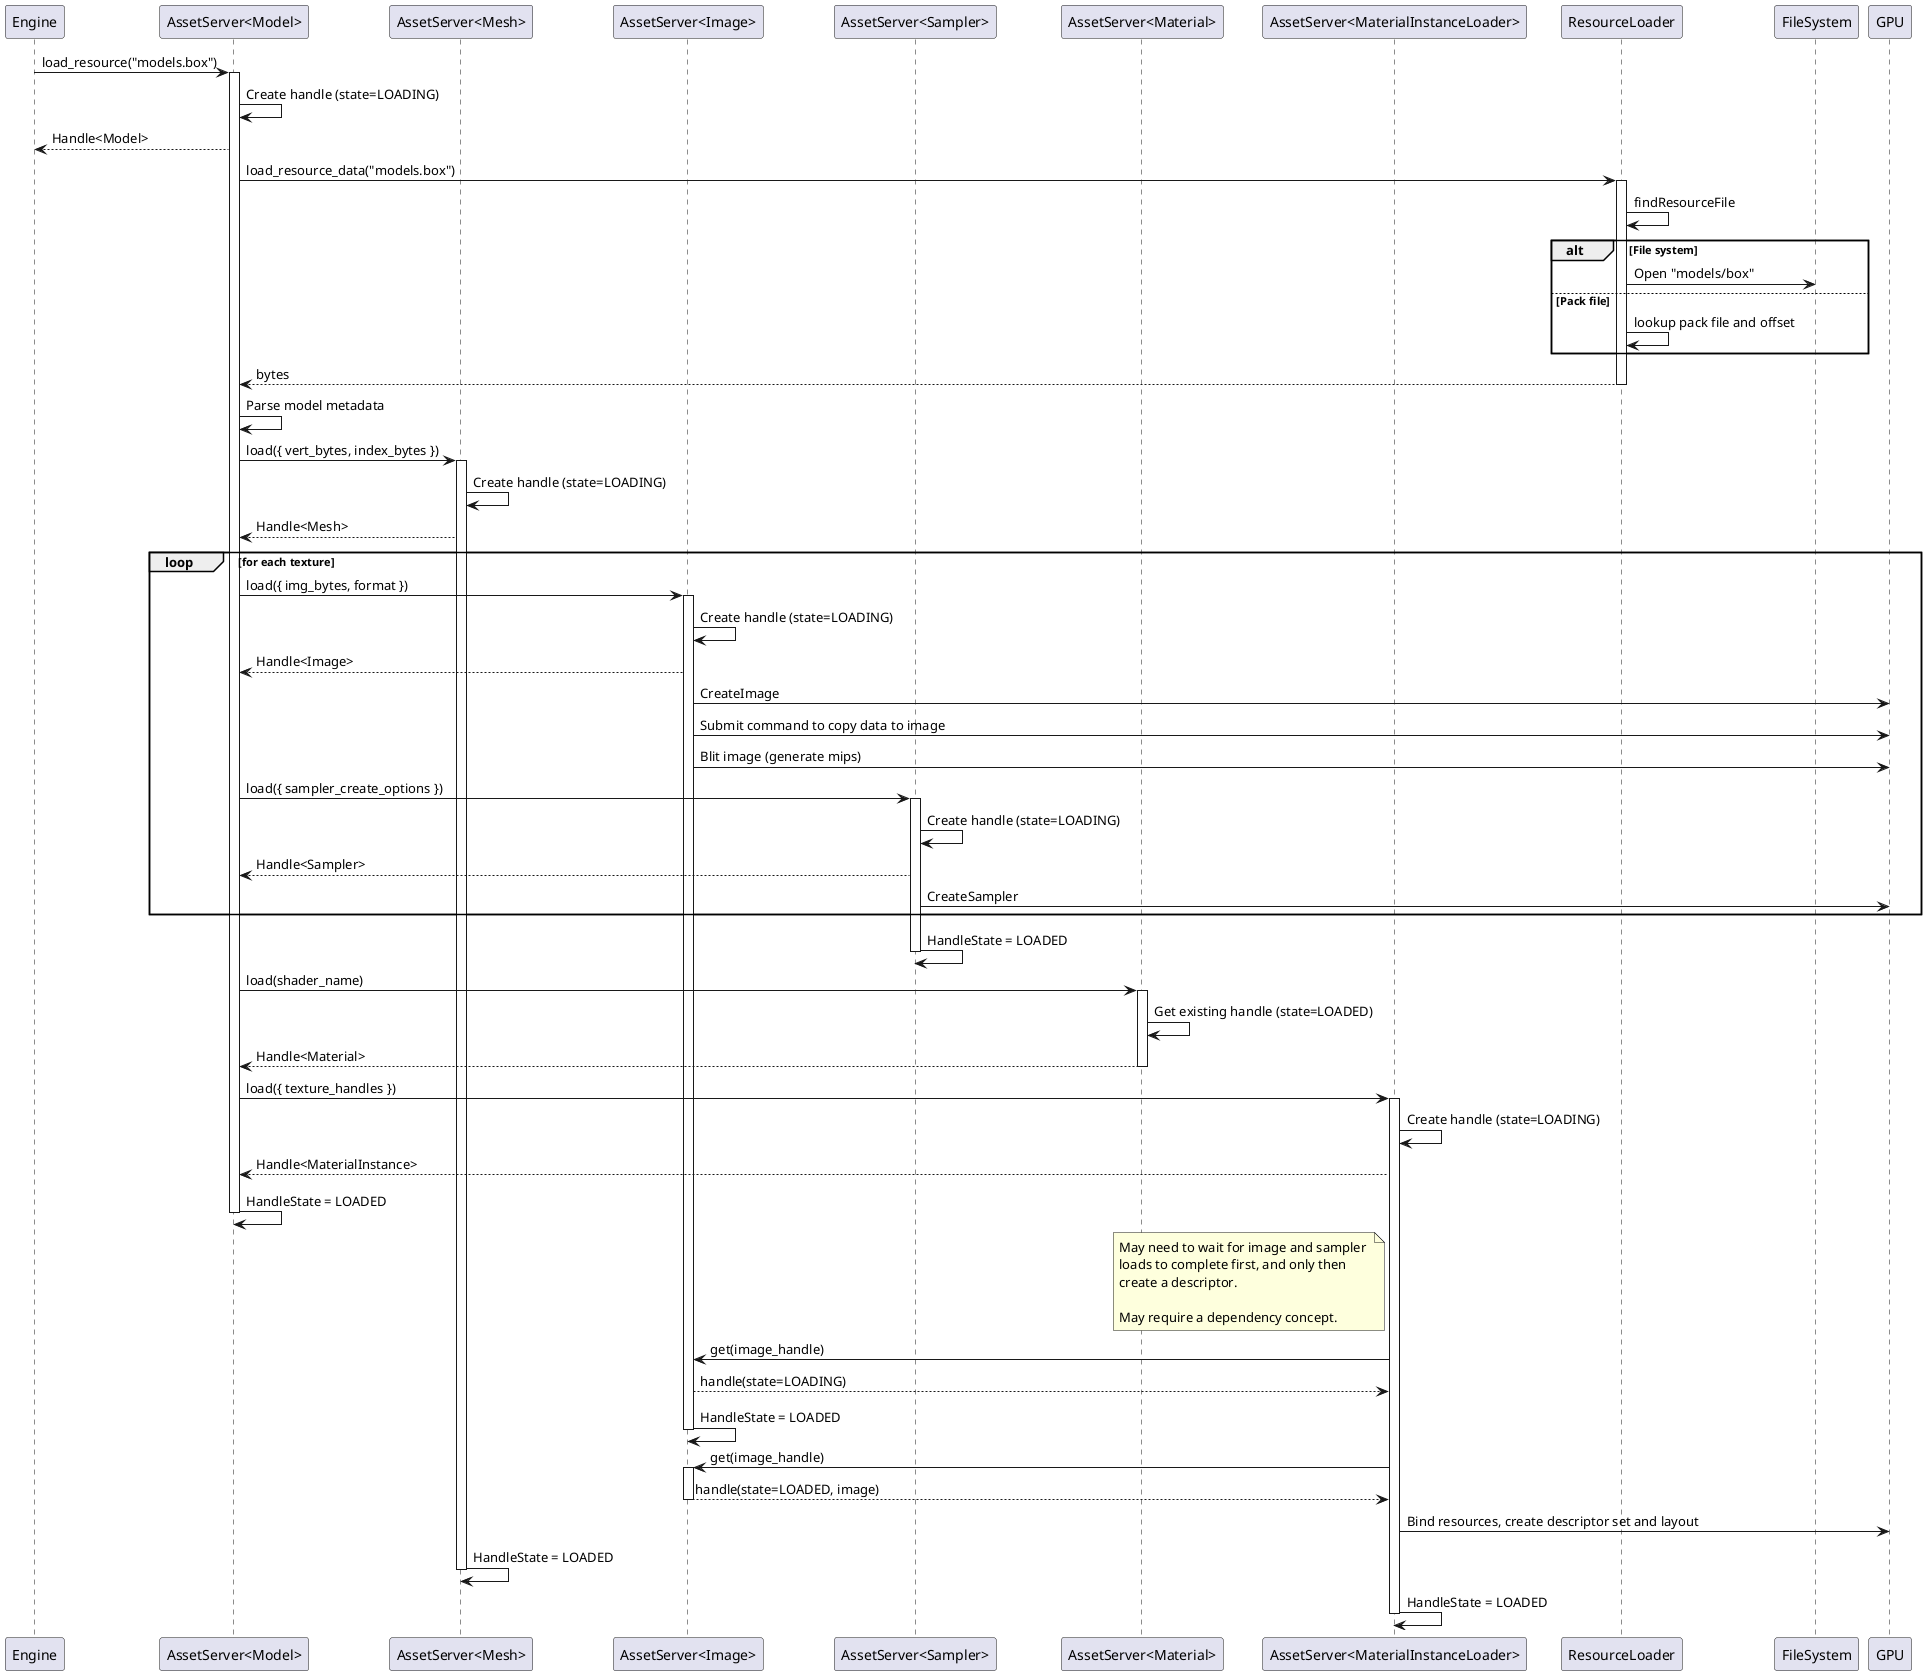 @startuml


participant Engine
participant "AssetServer<Model>" as ModelLoader
participant "AssetServer<Mesh>" as MeshLoader
participant "AssetServer<Image>" as ImageLoader
participant "AssetServer<Sampler>" as SamplerLoader
participant "AssetServer<Material>" as MaterialLoader
participant "AssetServer<MaterialInstanceLoader>" as MaterialInstanceLoader
participant ResourceLoader

Engine -> ModelLoader++: load_resource("models.box")
    ModelLoader -> ModelLoader: Create handle (state=LOADING)
ModelLoader --> Engine: Handle<Model>
    ModelLoader -> ResourceLoader++: load_resource_data("models.box")
        ResourceLoader -> ResourceLoader: findResourceFile
        alt File system
            ResourceLoader -> FileSystem: Open "models/box"
        else Pack file
            ResourceLoader -> ResourceLoader: lookup pack file and offset
        end
        return bytes
    ModelLoader -> ModelLoader: Parse model metadata
    ModelLoader -> MeshLoader++: load({ vert_bytes, index_bytes })
        MeshLoader -> MeshLoader: Create handle (state=LOADING)
        MeshLoader --> ModelLoader: Handle<Mesh>

   

    loop for each texture

        ModelLoader -> ImageLoader++: load({ img_bytes, format })
            ImageLoader -> ImageLoader: Create handle (state=LOADING)
            ImageLoader --> ModelLoader: Handle<Image>
            ImageLoader -> GPU: CreateImage
            ImageLoader -> GPU: Submit command to copy data to image
            ImageLoader -> GPU: Blit image (generate mips)
        ModelLoader -> SamplerLoader++: load({ sampler_create_options })
            SamplerLoader -> SamplerLoader: Create handle (state=LOADING)
            SamplerLoader --> ModelLoader: Handle<Sampler>
            SamplerLoader -> GPU: CreateSampler
    end
    SamplerLoader -> SamplerLoader: HandleState = LOADED
    deactivate SamplerLoader
    ModelLoader -> MaterialLoader++: load(shader_name)
        MaterialLoader -> MaterialLoader: Get existing handle (state=LOADED)
    MaterialLoader --> ModelLoader--: Handle<Material>

    ModelLoader -> MaterialInstanceLoader++: load({ texture_handles })
        MaterialInstanceLoader -> MaterialInstanceLoader: Create handle (state=LOADING)
    MaterialInstanceLoader --> ModelLoader: Handle<MaterialInstance>

    ModelLoader -> ModelLoader: HandleState = LOADED
    deactivate ModelLoader

        note left of MaterialInstanceLoader
            May need to wait for image and sampler 
            loads to complete first, and only then
            create a descriptor. 

            May require a dependency concept.
        end note
        MaterialInstanceLoader -> ImageLoader: get(image_handle)
        ImageLoader --> MaterialInstanceLoader: handle(state=LOADING)

    
    

    ImageLoader -> ImageLoader: HandleState = LOADED
    deactivate ImageLoader

    MaterialInstanceLoader -> ImageLoader++: get(image_handle)
    ImageLoader --> MaterialInstanceLoader--: handle(state=LOADED, image)
    MaterialInstanceLoader -> GPU: Bind resources, create descriptor set and layout

    MeshLoader -> MeshLoader: HandleState = LOADED
    deactivate MeshLoader

    MaterialInstanceLoader -> MaterialInstanceLoader: HandleState = LOADED
    deactivate MaterialInstanceLoader
    
    
    

@enduml